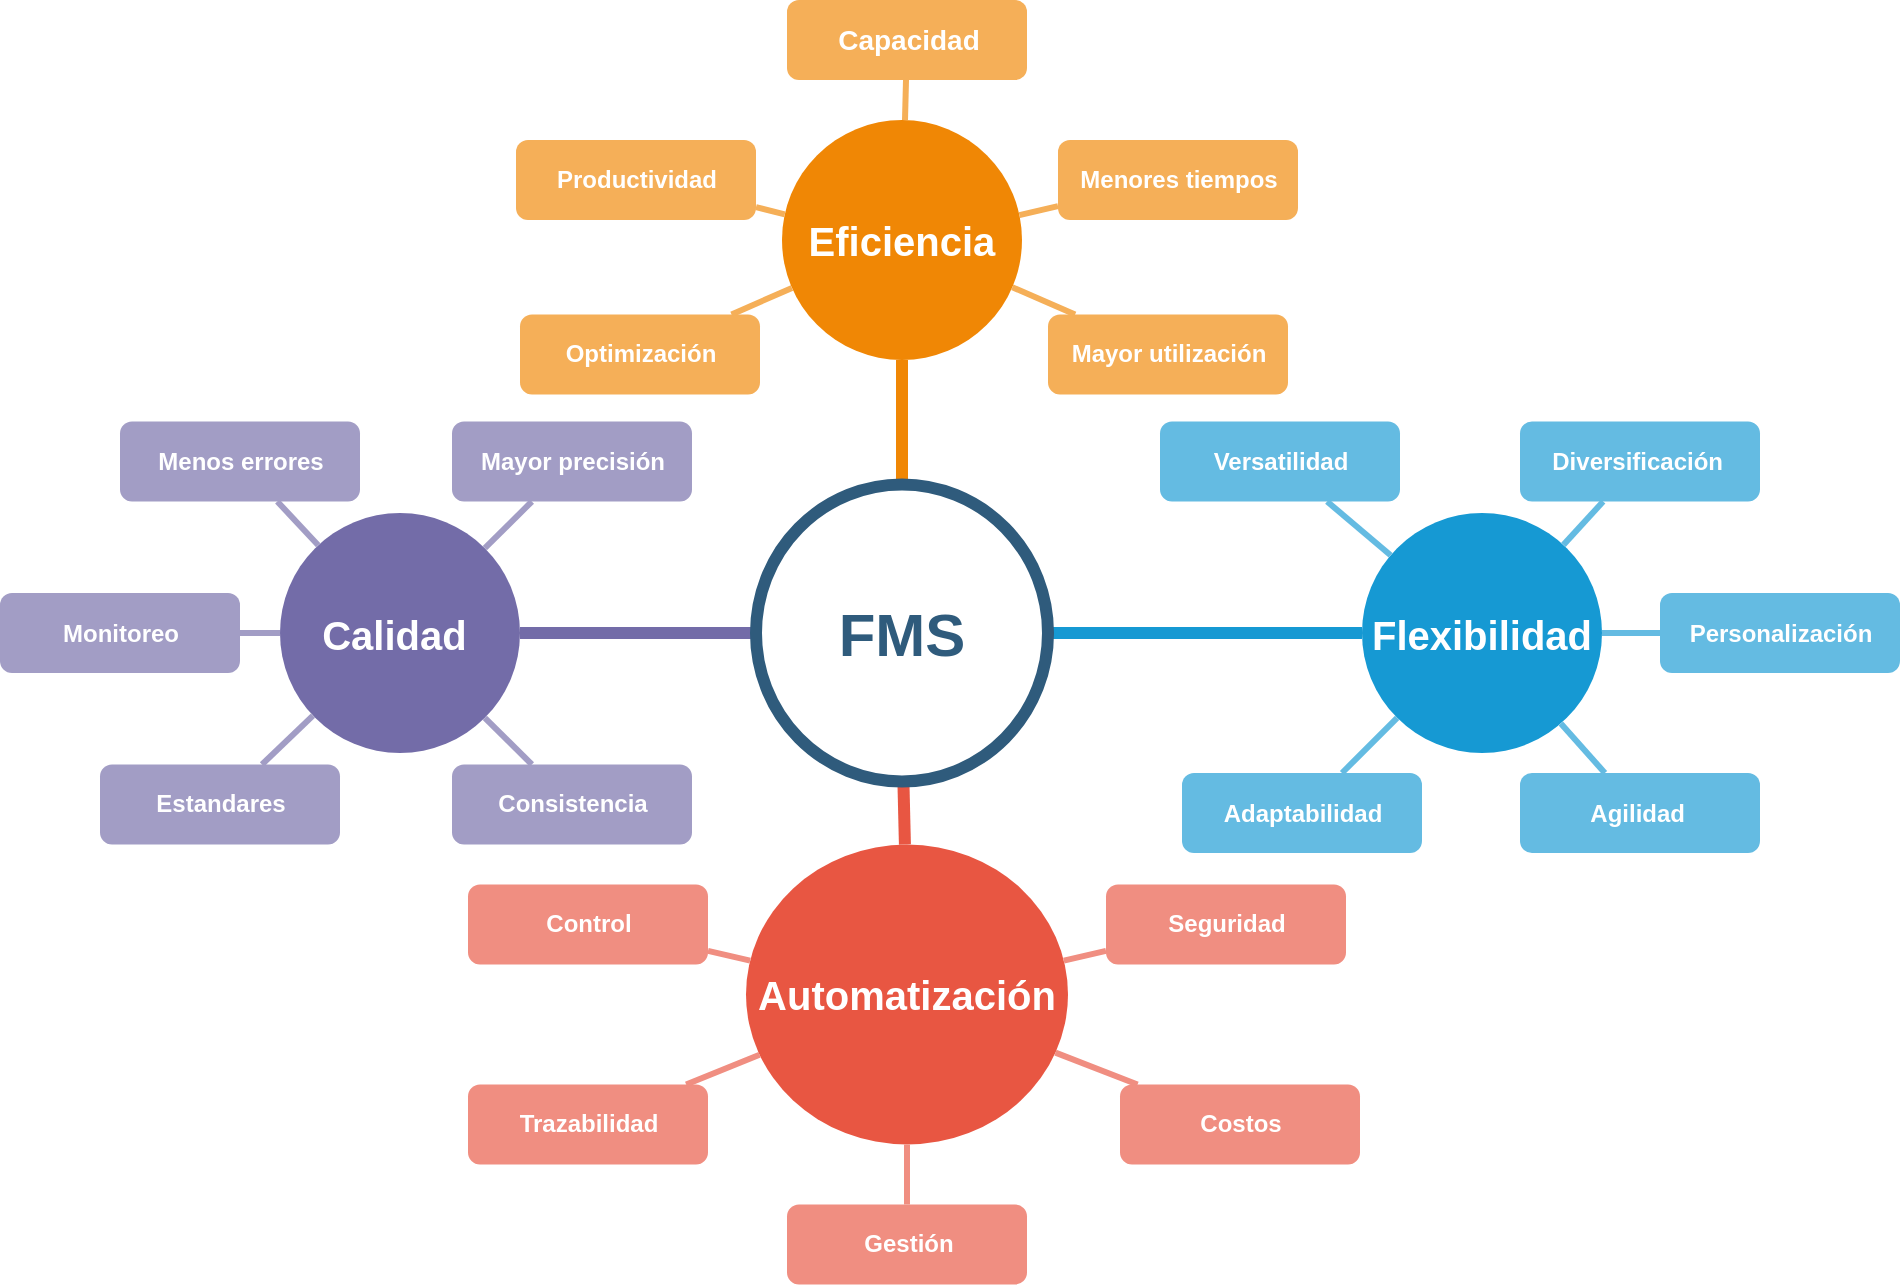 <mxfile version="21.1.8" type="device">
  <diagram id="6a731a19-8d31-9384-78a2-239565b7b9f0" name="Page-1">
    <mxGraphModel dx="1634" dy="766" grid="1" gridSize="10" guides="1" tooltips="1" connect="1" arrows="1" fold="1" page="1" pageScale="1" pageWidth="1169" pageHeight="827" background="none" math="0" shadow="0">
      <root>
        <mxCell id="0" />
        <mxCell id="1" parent="0" />
        <mxCell id="1351" value="&lt;b&gt;Eficiencia&lt;/b&gt;" style="ellipse;whiteSpace=wrap;html=1;shadow=0;fontFamily=Helvetica;fontSize=20;fontColor=#FFFFFF;align=center;strokeWidth=3;fillColor=#F08705;strokeColor=none;gradientColor=none;" parent="1" vertex="1">
          <mxGeometry x="461" y="110" width="120" height="120" as="geometry" />
        </mxCell>
        <mxCell id="1353" value="&lt;b&gt;Flexibilidad&lt;/b&gt;" style="ellipse;whiteSpace=wrap;html=1;shadow=0;fontFamily=Helvetica;fontSize=20;fontColor=#FFFFFF;align=center;strokeWidth=3;fillColor=#1699D3;strokeColor=none;" parent="1" vertex="1">
          <mxGeometry x="751" y="306.5" width="120" height="120" as="geometry" />
        </mxCell>
        <mxCell id="1356" value="Automatización" style="ellipse;whiteSpace=wrap;html=1;shadow=0;fontFamily=Helvetica;fontSize=20;fontColor=#FFFFFF;align=center;strokeWidth=3;fillColor=#E85642;strokeColor=none;fontStyle=1" parent="1" vertex="1">
          <mxGeometry x="443" y="472.25" width="161" height="150" as="geometry" />
        </mxCell>
        <mxCell id="1357" value="&lt;font style=&quot;font-size: 14px;&quot;&gt;&lt;b style=&quot;&quot;&gt;Capacidad&lt;/b&gt;&lt;/font&gt;" style="rounded=1;fillColor=#f5af58;strokeColor=none;strokeWidth=3;shadow=0;html=1;fontColor=#FFFFFF;" parent="1" vertex="1">
          <mxGeometry x="463.5" y="50" width="120" height="40" as="geometry" />
        </mxCell>
        <mxCell id="1360" style="endArrow=none;strokeWidth=6;strokeColor=#f08705;html=1;" parent="1" source="1515" target="1351" edge="1">
          <mxGeometry relative="1" as="geometry" />
        </mxCell>
        <mxCell id="1362" style="endArrow=none;strokeWidth=6;strokeColor=#1699D3;html=1;" parent="1" source="1515" target="1353" edge="1">
          <mxGeometry relative="1" as="geometry" />
        </mxCell>
        <mxCell id="1363" style="endArrow=none;strokeWidth=6;strokeColor=#736CA8;html=1;" parent="1" source="1515" target="1516" edge="1">
          <mxGeometry relative="1" as="geometry" />
        </mxCell>
        <mxCell id="1366" value="" style="edgeStyle=none;endArrow=none;strokeWidth=6;strokeColor=#E85642;html=1;" parent="1" source="1515" target="1356" edge="1">
          <mxGeometry x="-389" y="-223.5" width="100" height="100" as="geometry">
            <mxPoint x="-389" y="-123.5" as="sourcePoint" />
            <mxPoint x="-289" y="-223.5" as="targetPoint" />
          </mxGeometry>
        </mxCell>
        <mxCell id="1388" value="&lt;b&gt;Optimización&lt;/b&gt;" style="rounded=1;fillColor=#f5af58;strokeColor=none;strokeWidth=3;shadow=0;html=1;fontColor=#FFFFFF;" parent="1" vertex="1">
          <mxGeometry x="330" y="207.25" width="120" height="40" as="geometry" />
        </mxCell>
        <mxCell id="1389" value="&lt;b&gt;Productividad&lt;/b&gt;" style="rounded=1;fillColor=#f5af58;strokeColor=none;strokeWidth=3;shadow=0;html=1;fontColor=#FFFFFF;" parent="1" vertex="1">
          <mxGeometry x="328" y="120" width="120" height="40" as="geometry" />
        </mxCell>
        <mxCell id="1390" value="&lt;b&gt;Menores tiempos&lt;/b&gt;" style="rounded=1;fillColor=#f5af58;strokeColor=none;strokeWidth=3;shadow=0;html=1;fontColor=#FFFFFF;" parent="1" vertex="1">
          <mxGeometry x="599" y="120" width="120" height="40" as="geometry" />
        </mxCell>
        <mxCell id="1391" value="&lt;b&gt;Mayor utilización&lt;/b&gt;" style="rounded=1;fillColor=#f5af58;strokeColor=none;strokeWidth=3;shadow=0;html=1;fontColor=#FFFFFF;" parent="1" vertex="1">
          <mxGeometry x="594" y="207.25" width="120" height="40" as="geometry" />
        </mxCell>
        <mxCell id="1399" value="" style="edgeStyle=none;endArrow=none;strokeWidth=3;strokeColor=#F5AF58;html=1;" parent="1" source="1351" target="1357" edge="1">
          <mxGeometry x="-639" y="-132.75" width="100" height="100" as="geometry">
            <mxPoint x="-639" y="-32.75" as="sourcePoint" />
            <mxPoint x="-539" y="-132.75" as="targetPoint" />
          </mxGeometry>
        </mxCell>
        <mxCell id="1400" value="" style="edgeStyle=none;endArrow=none;strokeWidth=3;strokeColor=#F5AF58;html=1;" parent="1" source="1351" target="1388" edge="1">
          <mxGeometry x="-639" y="-132.75" width="100" height="100" as="geometry">
            <mxPoint x="-639" y="-32.75" as="sourcePoint" />
            <mxPoint x="-539" y="-132.75" as="targetPoint" />
          </mxGeometry>
        </mxCell>
        <mxCell id="1401" value="" style="edgeStyle=none;endArrow=none;strokeWidth=3;strokeColor=#F5AF58;html=1;" parent="1" source="1351" target="1389" edge="1">
          <mxGeometry x="-639" y="-132.75" width="100" height="100" as="geometry">
            <mxPoint x="-639" y="-32.75" as="sourcePoint" />
            <mxPoint x="-539" y="-132.75" as="targetPoint" />
          </mxGeometry>
        </mxCell>
        <mxCell id="1402" value="" style="edgeStyle=none;endArrow=none;strokeWidth=3;strokeColor=#F5AF58;html=1;" parent="1" source="1351" target="1390" edge="1">
          <mxGeometry x="-639" y="-132.75" width="100" height="100" as="geometry">
            <mxPoint x="-639" y="-32.75" as="sourcePoint" />
            <mxPoint x="-539" y="-132.75" as="targetPoint" />
          </mxGeometry>
        </mxCell>
        <mxCell id="1403" value="" style="edgeStyle=none;endArrow=none;strokeWidth=3;strokeColor=#F5AF58;html=1;" parent="1" source="1351" target="1391" edge="1">
          <mxGeometry x="-639" y="-132.75" width="100" height="100" as="geometry">
            <mxPoint x="-639" y="-32.75" as="sourcePoint" />
            <mxPoint x="-539" y="-132.75" as="targetPoint" />
          </mxGeometry>
        </mxCell>
        <mxCell id="1436" value="&lt;b&gt;Adaptabilidad&lt;/b&gt;" style="rounded=1;fillColor=#64BBE2;strokeColor=none;strokeWidth=3;shadow=0;html=1;fontColor=#FFFFFF;" parent="1" vertex="1">
          <mxGeometry x="661" y="436.5" width="120" height="40" as="geometry" />
        </mxCell>
        <mxCell id="1437" value="&lt;b&gt;Versatilidad&lt;/b&gt;" style="rounded=1;fillColor=#64BBE2;strokeColor=none;strokeWidth=3;shadow=0;html=1;fontColor=#FFFFFF;" parent="1" vertex="1">
          <mxGeometry x="650" y="260.75" width="120" height="40" as="geometry" />
        </mxCell>
        <mxCell id="1438" value="Personalización" style="rounded=1;fillColor=#64BBE2;strokeColor=none;strokeWidth=3;shadow=0;html=1;fontColor=#FFFFFF;fontStyle=1" parent="1" vertex="1">
          <mxGeometry x="900" y="346.5" width="120" height="40" as="geometry" />
        </mxCell>
        <mxCell id="1439" value="&lt;b&gt;Diversificación&amp;nbsp;&lt;/b&gt;" style="rounded=1;fillColor=#64BBE2;strokeColor=none;strokeWidth=3;shadow=0;html=1;fontColor=#FFFFFF;" parent="1" vertex="1">
          <mxGeometry x="830" y="260.75" width="120" height="40" as="geometry" />
        </mxCell>
        <mxCell id="1440" value="&lt;b&gt;Agilidad&amp;nbsp;&lt;/b&gt;" style="rounded=1;fillColor=#64BBE2;strokeColor=none;strokeWidth=3;shadow=0;html=1;fontColor=#FFFFFF;" parent="1" vertex="1">
          <mxGeometry x="830" y="436.5" width="120" height="40" as="geometry" />
        </mxCell>
        <mxCell id="1447" value="" style="edgeStyle=none;endArrow=none;strokeWidth=3;strokeColor=#64BBE2;html=1;" parent="1" source="1353" target="1436" edge="1">
          <mxGeometry x="-1209" y="-303.5" width="100" height="100" as="geometry">
            <mxPoint x="-1209" y="-203.5" as="sourcePoint" />
            <mxPoint x="-1109" y="-303.5" as="targetPoint" />
          </mxGeometry>
        </mxCell>
        <mxCell id="1448" value="" style="edgeStyle=none;endArrow=none;strokeWidth=3;strokeColor=#64BBE2;html=1;" parent="1" source="1353" target="1437" edge="1">
          <mxGeometry x="-1209" y="-303.5" width="100" height="100" as="geometry">
            <mxPoint x="-1209" y="-203.5" as="sourcePoint" />
            <mxPoint x="-1109" y="-303.5" as="targetPoint" />
          </mxGeometry>
        </mxCell>
        <mxCell id="1449" value="" style="edgeStyle=none;endArrow=none;strokeWidth=3;strokeColor=#64BBE2;html=1;" parent="1" source="1353" target="1438" edge="1">
          <mxGeometry x="-1209" y="-303.5" width="100" height="100" as="geometry">
            <mxPoint x="-1209" y="-203.5" as="sourcePoint" />
            <mxPoint x="-1109" y="-303.5" as="targetPoint" />
          </mxGeometry>
        </mxCell>
        <mxCell id="1450" value="" style="edgeStyle=none;endArrow=none;strokeWidth=3;strokeColor=#64BBE2;html=1;" parent="1" source="1353" target="1439" edge="1">
          <mxGeometry x="-1209" y="-303.5" width="100" height="100" as="geometry">
            <mxPoint x="-1209" y="-203.5" as="sourcePoint" />
            <mxPoint x="-1109" y="-303.5" as="targetPoint" />
          </mxGeometry>
        </mxCell>
        <mxCell id="1451" value="" style="edgeStyle=none;endArrow=none;strokeWidth=3;strokeColor=#64BBE2;html=1;" parent="1" source="1353" target="1440" edge="1">
          <mxGeometry x="-1209" y="-303.5" width="100" height="100" as="geometry">
            <mxPoint x="-1209" y="-203.5" as="sourcePoint" />
            <mxPoint x="-1109" y="-303.5" as="targetPoint" />
          </mxGeometry>
        </mxCell>
        <mxCell id="1490" value="&lt;b&gt;Seguridad&lt;/b&gt;" style="rounded=1;fillColor=#f08e81;strokeColor=none;strokeWidth=3;shadow=0;html=1;fontColor=#FFFFFF;" parent="1" vertex="1">
          <mxGeometry x="623" y="492.25" width="120" height="40" as="geometry" />
        </mxCell>
        <mxCell id="1498" value="&lt;b&gt;Trazabilidad&lt;/b&gt;" style="rounded=1;fillColor=#f08e81;strokeColor=none;strokeWidth=3;shadow=0;html=1;fontColor=#FFFFFF;" parent="1" vertex="1">
          <mxGeometry x="304" y="592.25" width="120" height="40" as="geometry" />
        </mxCell>
        <mxCell id="1499" value="&lt;b&gt;Gestión&lt;/b&gt;" style="rounded=1;fillColor=#f08e81;strokeColor=none;strokeWidth=3;shadow=0;html=1;fontColor=#FFFFFF;" parent="1" vertex="1">
          <mxGeometry x="463.5" y="652.25" width="120" height="40" as="geometry" />
        </mxCell>
        <mxCell id="1500" value="&lt;b&gt;Costos&lt;/b&gt;" style="rounded=1;fillColor=#f08e81;strokeColor=none;strokeWidth=3;shadow=0;html=1;fontColor=#FFFFFF;" parent="1" vertex="1">
          <mxGeometry x="630" y="592.25" width="120" height="40" as="geometry" />
        </mxCell>
        <mxCell id="1501" value="&lt;b&gt;Control&lt;/b&gt;" style="rounded=1;fillColor=#f08e81;strokeColor=none;strokeWidth=3;shadow=0;html=1;fontColor=#FFFFFF;" parent="1" vertex="1">
          <mxGeometry x="304" y="492.25" width="120" height="40" as="geometry" />
        </mxCell>
        <mxCell id="1502" value="" style="edgeStyle=none;endArrow=none;strokeWidth=3;strokeColor=#F08E81;html=1;" parent="1" source="1356" target="1501" edge="1">
          <mxGeometry x="86" y="-332.75" width="100" height="100" as="geometry">
            <mxPoint x="86" y="-232.75" as="sourcePoint" />
            <mxPoint x="186" y="-332.75" as="targetPoint" />
          </mxGeometry>
        </mxCell>
        <mxCell id="1503" value="" style="edgeStyle=none;endArrow=none;strokeWidth=3;strokeColor=#F08E81;html=1;" parent="1" source="1356" target="1490" edge="1">
          <mxGeometry x="86" y="-332.75" width="100" height="100" as="geometry">
            <mxPoint x="86" y="-232.75" as="sourcePoint" />
            <mxPoint x="186" y="-332.75" as="targetPoint" />
          </mxGeometry>
        </mxCell>
        <mxCell id="1511" value="" style="edgeStyle=none;endArrow=none;strokeWidth=3;strokeColor=#F08E81;html=1;" parent="1" source="1356" target="1498" edge="1">
          <mxGeometry x="86" y="-332.75" width="100" height="100" as="geometry">
            <mxPoint x="86" y="-232.75" as="sourcePoint" />
            <mxPoint x="186" y="-332.75" as="targetPoint" />
          </mxGeometry>
        </mxCell>
        <mxCell id="1512" value="" style="edgeStyle=none;endArrow=none;strokeWidth=3;strokeColor=#F08E81;html=1;" parent="1" source="1356" target="1499" edge="1">
          <mxGeometry x="86" y="-332.75" width="100" height="100" as="geometry">
            <mxPoint x="86" y="-232.75" as="sourcePoint" />
            <mxPoint x="186" y="-332.75" as="targetPoint" />
          </mxGeometry>
        </mxCell>
        <mxCell id="1513" value="" style="edgeStyle=none;endArrow=none;strokeWidth=3;strokeColor=#F08E81;html=1;" parent="1" source="1356" target="1500" edge="1">
          <mxGeometry x="86" y="-332.75" width="100" height="100" as="geometry">
            <mxPoint x="86" y="-232.75" as="sourcePoint" />
            <mxPoint x="186" y="-332.75" as="targetPoint" />
          </mxGeometry>
        </mxCell>
        <mxCell id="1515" value="FMS" style="ellipse;whiteSpace=wrap;html=1;shadow=0;fontFamily=Helvetica;fontSize=30;fontColor=#2F5B7C;align=center;strokeColor=#2F5B7C;strokeWidth=6;fillColor=#FFFFFF;fontStyle=1;gradientColor=none;" parent="1" vertex="1">
          <mxGeometry x="448" y="292.25" width="146" height="148.5" as="geometry" />
        </mxCell>
        <mxCell id="1516" value="&lt;b&gt;Calidad&amp;nbsp;&lt;/b&gt;" style="ellipse;whiteSpace=wrap;html=1;shadow=0;fontFamily=Helvetica;fontSize=20;fontColor=#FFFFFF;align=center;strokeWidth=3;fillColor=#736ca8;strokeColor=none;" parent="1" vertex="1">
          <mxGeometry x="210" y="306.5" width="120" height="120" as="geometry" />
        </mxCell>
        <mxCell id="1523" value="Monitoreo" style="rounded=1;fillColor=#a29dc5;strokeColor=none;strokeWidth=3;shadow=0;html=1;fontColor=#FFFFFF;fontStyle=1" parent="1" vertex="1">
          <mxGeometry x="70" y="346.5" width="120" height="40" as="geometry" />
        </mxCell>
        <mxCell id="1524" value="&lt;b&gt;Estandares&lt;/b&gt;" style="rounded=1;fillColor=#a29dc5;strokeColor=none;strokeWidth=3;shadow=0;html=1;fontColor=#FFFFFF;" parent="1" vertex="1">
          <mxGeometry x="120" y="432.25" width="120" height="40" as="geometry" />
        </mxCell>
        <mxCell id="1525" value="&lt;b&gt;Consistencia&lt;/b&gt;" style="rounded=1;fillColor=#a29dc5;strokeColor=none;strokeWidth=3;shadow=0;html=1;fontColor=#FFFFFF;" parent="1" vertex="1">
          <mxGeometry x="296" y="432.25" width="120" height="40" as="geometry" />
        </mxCell>
        <mxCell id="1526" value="&lt;b&gt;Menos&amp;nbsp;errores&lt;/b&gt;" style="rounded=1;fillColor=#a29dc5;strokeColor=none;strokeWidth=3;shadow=0;html=1;fontColor=#FFFFFF;" parent="1" vertex="1">
          <mxGeometry x="130" y="260.75" width="120" height="40" as="geometry" />
        </mxCell>
        <mxCell id="1527" value="&lt;b&gt;Mayor precisión&lt;/b&gt;" style="rounded=1;fillColor=#a29dc5;strokeColor=none;strokeWidth=3;shadow=0;html=1;fontColor=#FFFFFF;" parent="1" vertex="1">
          <mxGeometry x="296" y="260.75" width="120" height="40" as="geometry" />
        </mxCell>
        <mxCell id="1535" value="" style="edgeStyle=none;endArrow=none;strokeWidth=3;strokeColor=#A29DC5;html=1;" parent="1" source="1516" target="1523" edge="1">
          <mxGeometry x="-1918" y="-752.75" width="100" height="100" as="geometry">
            <mxPoint x="-1918" y="-652.75" as="sourcePoint" />
            <mxPoint x="-1818" y="-752.75" as="targetPoint" />
          </mxGeometry>
        </mxCell>
        <mxCell id="1536" value="" style="edgeStyle=none;endArrow=none;strokeWidth=3;strokeColor=#A29DC5;html=1;" parent="1" source="1516" target="1524" edge="1">
          <mxGeometry x="-1918" y="-752.75" width="100" height="100" as="geometry">
            <mxPoint x="-1918" y="-652.75" as="sourcePoint" />
            <mxPoint x="-1818" y="-752.75" as="targetPoint" />
          </mxGeometry>
        </mxCell>
        <mxCell id="1537" value="" style="edgeStyle=none;endArrow=none;strokeWidth=3;strokeColor=#A29DC5;html=1;" parent="1" source="1516" target="1525" edge="1">
          <mxGeometry x="-1918" y="-752.75" width="100" height="100" as="geometry">
            <mxPoint x="-1918" y="-652.75" as="sourcePoint" />
            <mxPoint x="-1818" y="-752.75" as="targetPoint" />
          </mxGeometry>
        </mxCell>
        <mxCell id="1538" value="" style="edgeStyle=none;endArrow=none;strokeWidth=3;strokeColor=#A29DC5;html=1;" parent="1" source="1516" target="1526" edge="1">
          <mxGeometry x="-1918" y="-752.75" width="100" height="100" as="geometry">
            <mxPoint x="-1918" y="-652.75" as="sourcePoint" />
            <mxPoint x="-1818" y="-752.75" as="targetPoint" />
          </mxGeometry>
        </mxCell>
        <mxCell id="1539" value="" style="edgeStyle=none;endArrow=none;strokeWidth=3;strokeColor=#A29DC5;html=1;" parent="1" source="1516" target="1527" edge="1">
          <mxGeometry x="-1918" y="-752.75" width="100" height="100" as="geometry">
            <mxPoint x="-1918" y="-652.75" as="sourcePoint" />
            <mxPoint x="-1818" y="-752.75" as="targetPoint" />
          </mxGeometry>
        </mxCell>
      </root>
    </mxGraphModel>
  </diagram>
</mxfile>
